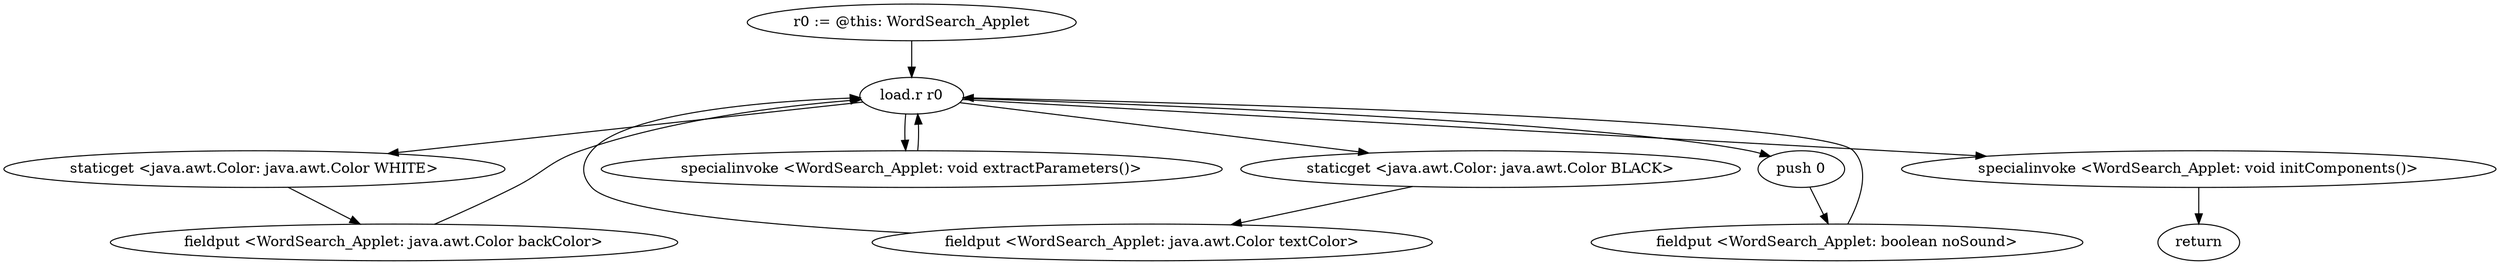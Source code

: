 digraph "" {
    "r0 := @this: WordSearch_Applet"
    "load.r r0"
    "r0 := @this: WordSearch_Applet"->"load.r r0";
    "staticget <java.awt.Color: java.awt.Color WHITE>"
    "load.r r0"->"staticget <java.awt.Color: java.awt.Color WHITE>";
    "fieldput <WordSearch_Applet: java.awt.Color backColor>"
    "staticget <java.awt.Color: java.awt.Color WHITE>"->"fieldput <WordSearch_Applet: java.awt.Color backColor>";
    "fieldput <WordSearch_Applet: java.awt.Color backColor>"->"load.r r0";
    "staticget <java.awt.Color: java.awt.Color BLACK>"
    "load.r r0"->"staticget <java.awt.Color: java.awt.Color BLACK>";
    "fieldput <WordSearch_Applet: java.awt.Color textColor>"
    "staticget <java.awt.Color: java.awt.Color BLACK>"->"fieldput <WordSearch_Applet: java.awt.Color textColor>";
    "fieldput <WordSearch_Applet: java.awt.Color textColor>"->"load.r r0";
    "push 0"
    "load.r r0"->"push 0";
    "fieldput <WordSearch_Applet: boolean noSound>"
    "push 0"->"fieldput <WordSearch_Applet: boolean noSound>";
    "fieldput <WordSearch_Applet: boolean noSound>"->"load.r r0";
    "specialinvoke <WordSearch_Applet: void extractParameters()>"
    "load.r r0"->"specialinvoke <WordSearch_Applet: void extractParameters()>";
    "specialinvoke <WordSearch_Applet: void extractParameters()>"->"load.r r0";
    "specialinvoke <WordSearch_Applet: void initComponents()>"
    "load.r r0"->"specialinvoke <WordSearch_Applet: void initComponents()>";
    "return"
    "specialinvoke <WordSearch_Applet: void initComponents()>"->"return";
}

